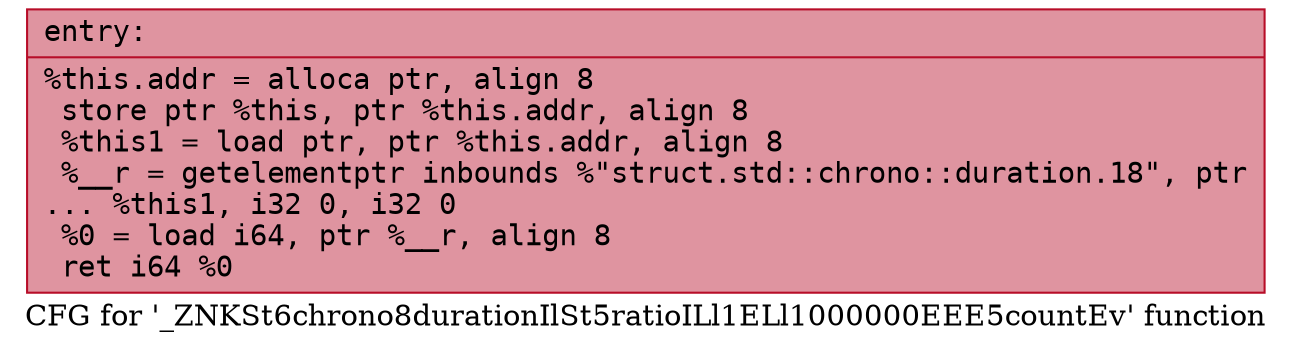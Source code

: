 digraph "CFG for '_ZNKSt6chrono8durationIlSt5ratioILl1ELl1000000EEE5countEv' function" {
	label="CFG for '_ZNKSt6chrono8durationIlSt5ratioILl1ELl1000000EEE5countEv' function";

	Node0x5651cd878730 [shape=record,color="#b70d28ff", style=filled, fillcolor="#b70d2870" fontname="Courier",label="{entry:\l|  %this.addr = alloca ptr, align 8\l  store ptr %this, ptr %this.addr, align 8\l  %this1 = load ptr, ptr %this.addr, align 8\l  %__r = getelementptr inbounds %\"struct.std::chrono::duration.18\", ptr\l... %this1, i32 0, i32 0\l  %0 = load i64, ptr %__r, align 8\l  ret i64 %0\l}"];
}
